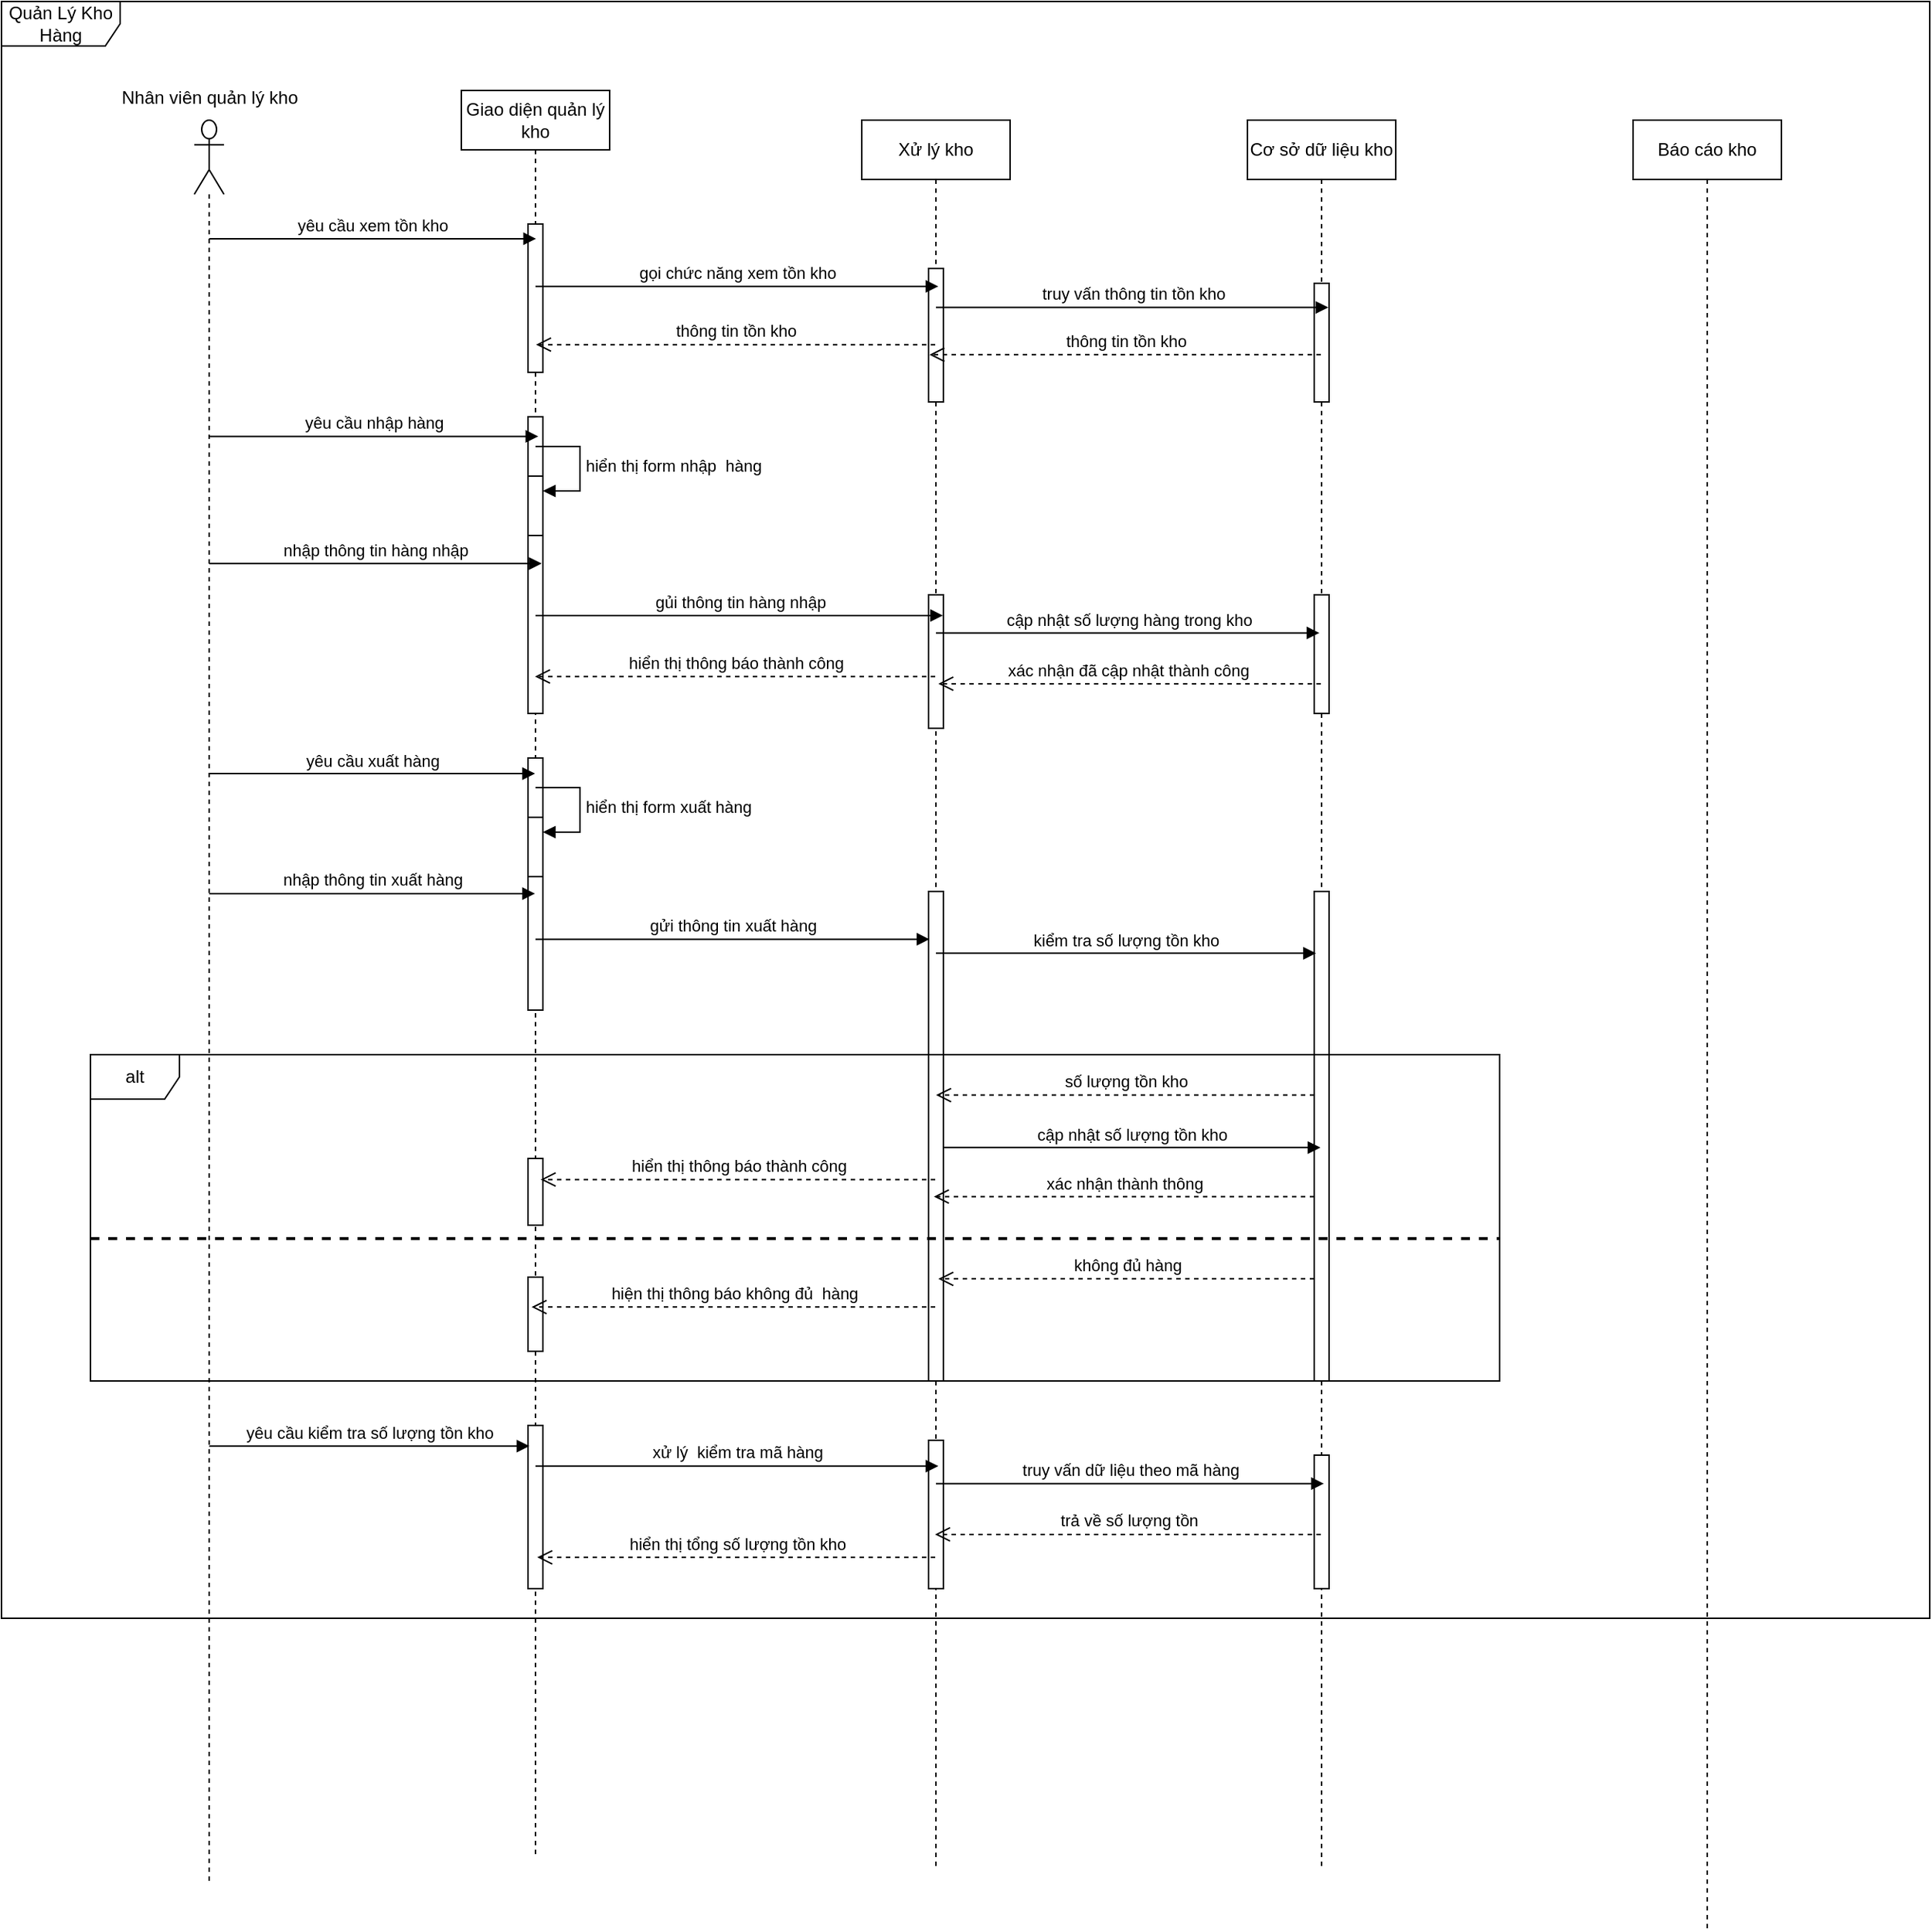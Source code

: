 <mxfile version="26.2.12">
  <diagram name="Page-1" id="6rPeLMdlV4aeilwd51Xu">
    <mxGraphModel dx="1747" dy="1089" grid="1" gridSize="10" guides="1" tooltips="1" connect="1" arrows="1" fold="1" page="1" pageScale="1" pageWidth="1654" pageHeight="2336" math="0" shadow="0">
      <root>
        <mxCell id="0" />
        <mxCell id="1" parent="0" />
        <mxCell id="y-uZDsoa8EHlw7oRhLqw-1" value="Quản Lý Kho Hàng" style="shape=umlFrame;whiteSpace=wrap;html=1;pointerEvents=0;width=80;height=30;" vertex="1" parent="1">
          <mxGeometry x="120" y="50" width="1300" height="1090" as="geometry" />
        </mxCell>
        <mxCell id="y-uZDsoa8EHlw7oRhLqw-3" value="" style="shape=umlLifeline;perimeter=lifelinePerimeter;whiteSpace=wrap;html=1;container=1;dropTarget=0;collapsible=0;recursiveResize=0;outlineConnect=0;portConstraint=eastwest;newEdgeStyle={&quot;curved&quot;:0,&quot;rounded&quot;:0};participant=umlActor;size=50;" vertex="1" parent="1">
          <mxGeometry x="250" y="130" width="20" height="1190" as="geometry" />
        </mxCell>
        <mxCell id="y-uZDsoa8EHlw7oRhLqw-4" value="Giao diện quản lý kho" style="shape=umlLifeline;perimeter=lifelinePerimeter;whiteSpace=wrap;html=1;container=1;dropTarget=0;collapsible=0;recursiveResize=0;outlineConnect=0;portConstraint=eastwest;newEdgeStyle={&quot;curved&quot;:0,&quot;rounded&quot;:0};" vertex="1" parent="1">
          <mxGeometry x="430" y="110" width="100" height="1190" as="geometry" />
        </mxCell>
        <mxCell id="y-uZDsoa8EHlw7oRhLqw-9" value="" style="html=1;points=[[0,0,0,0,5],[0,1,0,0,-5],[1,0,0,0,5],[1,1,0,0,-5]];perimeter=orthogonalPerimeter;outlineConnect=0;targetShapes=umlLifeline;portConstraint=eastwest;newEdgeStyle={&quot;curved&quot;:0,&quot;rounded&quot;:0};" vertex="1" parent="y-uZDsoa8EHlw7oRhLqw-4">
          <mxGeometry x="45" y="90" width="10" height="100" as="geometry" />
        </mxCell>
        <mxCell id="y-uZDsoa8EHlw7oRhLqw-18" value="" style="html=1;points=[[0,0,0,0,5],[0,1,0,0,-5],[1,0,0,0,5],[1,1,0,0,-5]];perimeter=orthogonalPerimeter;outlineConnect=0;targetShapes=umlLifeline;portConstraint=eastwest;newEdgeStyle={&quot;curved&quot;:0,&quot;rounded&quot;:0};" vertex="1" parent="y-uZDsoa8EHlw7oRhLqw-4">
          <mxGeometry x="45" y="220" width="10" height="200" as="geometry" />
        </mxCell>
        <mxCell id="y-uZDsoa8EHlw7oRhLqw-20" value="" style="html=1;points=[[0,0,0,0,5],[0,1,0,0,-5],[1,0,0,0,5],[1,1,0,0,-5]];perimeter=orthogonalPerimeter;outlineConnect=0;targetShapes=umlLifeline;portConstraint=eastwest;newEdgeStyle={&quot;curved&quot;:0,&quot;rounded&quot;:0};" vertex="1" parent="y-uZDsoa8EHlw7oRhLqw-4">
          <mxGeometry x="45" y="260" width="10" height="40" as="geometry" />
        </mxCell>
        <mxCell id="y-uZDsoa8EHlw7oRhLqw-21" value="hiển thị form nhập&amp;nbsp; hàng" style="html=1;align=left;spacingLeft=2;endArrow=block;rounded=0;edgeStyle=orthogonalEdgeStyle;curved=0;rounded=0;" edge="1" target="y-uZDsoa8EHlw7oRhLqw-20" parent="y-uZDsoa8EHlw7oRhLqw-4">
          <mxGeometry relative="1" as="geometry">
            <mxPoint x="50" y="240" as="sourcePoint" />
            <Array as="points">
              <mxPoint x="80" y="270" />
            </Array>
          </mxGeometry>
        </mxCell>
        <mxCell id="y-uZDsoa8EHlw7oRhLqw-30" value="" style="html=1;points=[[0,0,0,0,5],[0,1,0,0,-5],[1,0,0,0,5],[1,1,0,0,-5]];perimeter=orthogonalPerimeter;outlineConnect=0;targetShapes=umlLifeline;portConstraint=eastwest;newEdgeStyle={&quot;curved&quot;:0,&quot;rounded&quot;:0};" vertex="1" parent="y-uZDsoa8EHlw7oRhLqw-4">
          <mxGeometry x="45" y="450" width="10" height="170" as="geometry" />
        </mxCell>
        <mxCell id="y-uZDsoa8EHlw7oRhLqw-32" value="" style="html=1;points=[[0,0,0,0,5],[0,1,0,0,-5],[1,0,0,0,5],[1,1,0,0,-5]];perimeter=orthogonalPerimeter;outlineConnect=0;targetShapes=umlLifeline;portConstraint=eastwest;newEdgeStyle={&quot;curved&quot;:0,&quot;rounded&quot;:0};" vertex="1" parent="y-uZDsoa8EHlw7oRhLqw-4">
          <mxGeometry x="45" y="490" width="10" height="40" as="geometry" />
        </mxCell>
        <mxCell id="y-uZDsoa8EHlw7oRhLqw-33" value="hiển thị form xuất hàng" style="html=1;align=left;spacingLeft=2;endArrow=block;rounded=0;edgeStyle=orthogonalEdgeStyle;curved=0;rounded=0;" edge="1" target="y-uZDsoa8EHlw7oRhLqw-32" parent="y-uZDsoa8EHlw7oRhLqw-4">
          <mxGeometry relative="1" as="geometry">
            <mxPoint x="50" y="470" as="sourcePoint" />
            <Array as="points">
              <mxPoint x="80" y="500" />
            </Array>
          </mxGeometry>
        </mxCell>
        <mxCell id="y-uZDsoa8EHlw7oRhLqw-59" value="" style="html=1;points=[[0,0,0,0,5],[0,1,0,0,-5],[1,0,0,0,5],[1,1,0,0,-5]];perimeter=orthogonalPerimeter;outlineConnect=0;targetShapes=umlLifeline;portConstraint=eastwest;newEdgeStyle={&quot;curved&quot;:0,&quot;rounded&quot;:0};" vertex="1" parent="y-uZDsoa8EHlw7oRhLqw-4">
          <mxGeometry x="45" y="900" width="10" height="110" as="geometry" />
        </mxCell>
        <mxCell id="y-uZDsoa8EHlw7oRhLqw-5" value="Xử lý kho" style="shape=umlLifeline;perimeter=lifelinePerimeter;whiteSpace=wrap;html=1;container=1;dropTarget=0;collapsible=0;recursiveResize=0;outlineConnect=0;portConstraint=eastwest;newEdgeStyle={&quot;curved&quot;:0,&quot;rounded&quot;:0};" vertex="1" parent="1">
          <mxGeometry x="700" y="130" width="100" height="1180" as="geometry" />
        </mxCell>
        <mxCell id="y-uZDsoa8EHlw7oRhLqw-11" value="" style="html=1;points=[[0,0,0,0,5],[0,1,0,0,-5],[1,0,0,0,5],[1,1,0,0,-5]];perimeter=orthogonalPerimeter;outlineConnect=0;targetShapes=umlLifeline;portConstraint=eastwest;newEdgeStyle={&quot;curved&quot;:0,&quot;rounded&quot;:0};" vertex="1" parent="y-uZDsoa8EHlw7oRhLqw-5">
          <mxGeometry x="45" y="100" width="10" height="90" as="geometry" />
        </mxCell>
        <mxCell id="y-uZDsoa8EHlw7oRhLqw-23" value="" style="html=1;points=[[0,0,0,0,5],[0,1,0,0,-5],[1,0,0,0,5],[1,1,0,0,-5]];perimeter=orthogonalPerimeter;outlineConnect=0;targetShapes=umlLifeline;portConstraint=eastwest;newEdgeStyle={&quot;curved&quot;:0,&quot;rounded&quot;:0};" vertex="1" parent="y-uZDsoa8EHlw7oRhLqw-5">
          <mxGeometry x="45" y="320" width="10" height="90" as="geometry" />
        </mxCell>
        <mxCell id="y-uZDsoa8EHlw7oRhLqw-35" value="" style="html=1;points=[[0,0,0,0,5],[0,1,0,0,-5],[1,0,0,0,5],[1,1,0,0,-5]];perimeter=orthogonalPerimeter;outlineConnect=0;targetShapes=umlLifeline;portConstraint=eastwest;newEdgeStyle={&quot;curved&quot;:0,&quot;rounded&quot;:0};" vertex="1" parent="y-uZDsoa8EHlw7oRhLqw-5">
          <mxGeometry x="45" y="520" width="10" height="330" as="geometry" />
        </mxCell>
        <mxCell id="y-uZDsoa8EHlw7oRhLqw-61" value="" style="html=1;points=[[0,0,0,0,5],[0,1,0,0,-5],[1,0,0,0,5],[1,1,0,0,-5]];perimeter=orthogonalPerimeter;outlineConnect=0;targetShapes=umlLifeline;portConstraint=eastwest;newEdgeStyle={&quot;curved&quot;:0,&quot;rounded&quot;:0};" vertex="1" parent="y-uZDsoa8EHlw7oRhLqw-5">
          <mxGeometry x="45" y="890" width="10" height="100" as="geometry" />
        </mxCell>
        <mxCell id="y-uZDsoa8EHlw7oRhLqw-6" value="Cơ sở dữ liệu kho" style="shape=umlLifeline;perimeter=lifelinePerimeter;whiteSpace=wrap;html=1;container=1;dropTarget=0;collapsible=0;recursiveResize=0;outlineConnect=0;portConstraint=eastwest;newEdgeStyle={&quot;curved&quot;:0,&quot;rounded&quot;:0};" vertex="1" parent="1">
          <mxGeometry x="960" y="130" width="100" height="1180" as="geometry" />
        </mxCell>
        <mxCell id="y-uZDsoa8EHlw7oRhLqw-13" value="" style="html=1;points=[[0,0,0,0,5],[0,1,0,0,-5],[1,0,0,0,5],[1,1,0,0,-5]];perimeter=orthogonalPerimeter;outlineConnect=0;targetShapes=umlLifeline;portConstraint=eastwest;newEdgeStyle={&quot;curved&quot;:0,&quot;rounded&quot;:0};" vertex="1" parent="y-uZDsoa8EHlw7oRhLqw-6">
          <mxGeometry x="45" y="110" width="10" height="80" as="geometry" />
        </mxCell>
        <mxCell id="y-uZDsoa8EHlw7oRhLqw-25" value="" style="html=1;points=[[0,0,0,0,5],[0,1,0,0,-5],[1,0,0,0,5],[1,1,0,0,-5]];perimeter=orthogonalPerimeter;outlineConnect=0;targetShapes=umlLifeline;portConstraint=eastwest;newEdgeStyle={&quot;curved&quot;:0,&quot;rounded&quot;:0};" vertex="1" parent="y-uZDsoa8EHlw7oRhLqw-6">
          <mxGeometry x="45" y="320" width="10" height="80" as="geometry" />
        </mxCell>
        <mxCell id="y-uZDsoa8EHlw7oRhLqw-37" value="" style="html=1;points=[[0,0,0,0,5],[0,1,0,0,-5],[1,0,0,0,5],[1,1,0,0,-5]];perimeter=orthogonalPerimeter;outlineConnect=0;targetShapes=umlLifeline;portConstraint=eastwest;newEdgeStyle={&quot;curved&quot;:0,&quot;rounded&quot;:0};" vertex="1" parent="y-uZDsoa8EHlw7oRhLqw-6">
          <mxGeometry x="45" y="520" width="10" height="330" as="geometry" />
        </mxCell>
        <mxCell id="y-uZDsoa8EHlw7oRhLqw-63" value="" style="html=1;points=[[0,0,0,0,5],[0,1,0,0,-5],[1,0,0,0,5],[1,1,0,0,-5]];perimeter=orthogonalPerimeter;outlineConnect=0;targetShapes=umlLifeline;portConstraint=eastwest;newEdgeStyle={&quot;curved&quot;:0,&quot;rounded&quot;:0};" vertex="1" parent="y-uZDsoa8EHlw7oRhLqw-6">
          <mxGeometry x="45" y="900" width="10" height="90" as="geometry" />
        </mxCell>
        <mxCell id="y-uZDsoa8EHlw7oRhLqw-7" value="Báo cáo kho" style="shape=umlLifeline;perimeter=lifelinePerimeter;whiteSpace=wrap;html=1;container=1;dropTarget=0;collapsible=0;recursiveResize=0;outlineConnect=0;portConstraint=eastwest;newEdgeStyle={&quot;curved&quot;:0,&quot;rounded&quot;:0};" vertex="1" parent="1">
          <mxGeometry x="1220" y="130" width="100" height="1220" as="geometry" />
        </mxCell>
        <mxCell id="y-uZDsoa8EHlw7oRhLqw-8" value="Nhân viên quản lý kho" style="text;html=1;align=center;verticalAlign=middle;resizable=0;points=[];autosize=1;strokeColor=none;fillColor=none;" vertex="1" parent="1">
          <mxGeometry x="190" y="100" width="140" height="30" as="geometry" />
        </mxCell>
        <mxCell id="y-uZDsoa8EHlw7oRhLqw-10" value="yêu cầu xem tồn kho" style="html=1;verticalAlign=bottom;endArrow=block;curved=0;rounded=0;entryX=0.504;entryY=0.084;entryDx=0;entryDy=0;entryPerimeter=0;" edge="1" parent="1" source="y-uZDsoa8EHlw7oRhLqw-3" target="y-uZDsoa8EHlw7oRhLqw-4">
          <mxGeometry width="80" relative="1" as="geometry">
            <mxPoint x="530" y="320" as="sourcePoint" />
            <mxPoint x="610" y="320" as="targetPoint" />
          </mxGeometry>
        </mxCell>
        <mxCell id="y-uZDsoa8EHlw7oRhLqw-12" value="gọi chức năng xem tồn kho" style="html=1;verticalAlign=bottom;endArrow=block;curved=0;rounded=0;entryX=0.516;entryY=0.095;entryDx=0;entryDy=0;entryPerimeter=0;" edge="1" parent="1" source="y-uZDsoa8EHlw7oRhLqw-4" target="y-uZDsoa8EHlw7oRhLqw-5">
          <mxGeometry width="80" relative="1" as="geometry">
            <mxPoint x="740" y="350" as="sourcePoint" />
            <mxPoint x="820" y="350" as="targetPoint" />
          </mxGeometry>
        </mxCell>
        <mxCell id="y-uZDsoa8EHlw7oRhLqw-14" value="truy vấn thông tin tồn kho" style="html=1;verticalAlign=bottom;endArrow=block;curved=0;rounded=0;entryX=0.545;entryY=0.107;entryDx=0;entryDy=0;entryPerimeter=0;" edge="1" parent="1" source="y-uZDsoa8EHlw7oRhLqw-5" target="y-uZDsoa8EHlw7oRhLqw-6">
          <mxGeometry width="80" relative="1" as="geometry">
            <mxPoint x="820" y="370" as="sourcePoint" />
            <mxPoint x="900" y="370" as="targetPoint" />
          </mxGeometry>
        </mxCell>
        <mxCell id="y-uZDsoa8EHlw7oRhLqw-16" value="thông tin tồn kho" style="html=1;verticalAlign=bottom;endArrow=open;dashed=1;endSize=8;curved=0;rounded=0;entryX=0.456;entryY=0.134;entryDx=0;entryDy=0;entryPerimeter=0;" edge="1" parent="1" source="y-uZDsoa8EHlw7oRhLqw-6" target="y-uZDsoa8EHlw7oRhLqw-5">
          <mxGeometry relative="1" as="geometry">
            <mxPoint x="820" y="350" as="sourcePoint" />
            <mxPoint x="740" y="350" as="targetPoint" />
          </mxGeometry>
        </mxCell>
        <mxCell id="y-uZDsoa8EHlw7oRhLqw-17" value="thông tin tồn kho" style="html=1;verticalAlign=bottom;endArrow=open;dashed=1;endSize=8;curved=0;rounded=0;entryX=0.504;entryY=0.144;entryDx=0;entryDy=0;entryPerimeter=0;" edge="1" parent="1" source="y-uZDsoa8EHlw7oRhLqw-5" target="y-uZDsoa8EHlw7oRhLqw-4">
          <mxGeometry relative="1" as="geometry">
            <mxPoint x="820" y="350" as="sourcePoint" />
            <mxPoint x="740" y="350" as="targetPoint" />
          </mxGeometry>
        </mxCell>
        <mxCell id="y-uZDsoa8EHlw7oRhLqw-19" value="yêu cầu nhập hàng" style="html=1;verticalAlign=bottom;endArrow=block;curved=0;rounded=0;entryX=0.519;entryY=0.196;entryDx=0;entryDy=0;entryPerimeter=0;" edge="1" parent="1" source="y-uZDsoa8EHlw7oRhLqw-3" target="y-uZDsoa8EHlw7oRhLqw-4">
          <mxGeometry width="80" relative="1" as="geometry">
            <mxPoint x="270" y="440" as="sourcePoint" />
            <mxPoint x="350" y="440" as="targetPoint" />
          </mxGeometry>
        </mxCell>
        <mxCell id="y-uZDsoa8EHlw7oRhLqw-22" value="nhập thông tin hàng nhập" style="html=1;verticalAlign=bottom;endArrow=block;curved=0;rounded=0;entryX=0.542;entryY=0.268;entryDx=0;entryDy=0;entryPerimeter=0;" edge="1" parent="1" source="y-uZDsoa8EHlw7oRhLqw-3" target="y-uZDsoa8EHlw7oRhLqw-4">
          <mxGeometry width="80" relative="1" as="geometry">
            <mxPoint x="340" y="480" as="sourcePoint" />
            <mxPoint x="420" y="480" as="targetPoint" />
          </mxGeometry>
        </mxCell>
        <mxCell id="y-uZDsoa8EHlw7oRhLqw-24" value="gủi thông tin hàng nhập" style="html=1;verticalAlign=bottom;endArrow=block;curved=0;rounded=0;entryX=0.547;entryY=0.283;entryDx=0;entryDy=0;entryPerimeter=0;" edge="1" parent="1" source="y-uZDsoa8EHlw7oRhLqw-4" target="y-uZDsoa8EHlw7oRhLqw-5">
          <mxGeometry width="80" relative="1" as="geometry">
            <mxPoint x="550" y="500" as="sourcePoint" />
            <mxPoint x="630" y="500" as="targetPoint" />
          </mxGeometry>
        </mxCell>
        <mxCell id="y-uZDsoa8EHlw7oRhLqw-26" value="cập nhật số lượng hàng trong kho" style="html=1;verticalAlign=bottom;endArrow=block;curved=0;rounded=0;entryX=0.485;entryY=0.293;entryDx=0;entryDy=0;entryPerimeter=0;" edge="1" parent="1" source="y-uZDsoa8EHlw7oRhLqw-5" target="y-uZDsoa8EHlw7oRhLqw-6">
          <mxGeometry x="0.001" width="80" relative="1" as="geometry">
            <mxPoint x="830" y="520" as="sourcePoint" />
            <mxPoint x="910" y="520" as="targetPoint" />
            <mxPoint as="offset" />
          </mxGeometry>
        </mxCell>
        <mxCell id="y-uZDsoa8EHlw7oRhLqw-27" value="xác nhận đã cập nhật thành công&amp;nbsp;" style="html=1;verticalAlign=bottom;endArrow=open;dashed=1;endSize=8;curved=0;rounded=0;entryX=0.516;entryY=0.322;entryDx=0;entryDy=0;entryPerimeter=0;" edge="1" parent="1" source="y-uZDsoa8EHlw7oRhLqw-6" target="y-uZDsoa8EHlw7oRhLqw-5">
          <mxGeometry relative="1" as="geometry">
            <mxPoint x="690" y="580" as="sourcePoint" />
            <mxPoint x="610" y="580" as="targetPoint" />
          </mxGeometry>
        </mxCell>
        <mxCell id="y-uZDsoa8EHlw7oRhLqw-28" value="hiển thị thông báo thành công" style="html=1;verticalAlign=bottom;endArrow=open;dashed=1;endSize=8;curved=0;rounded=0;entryX=0.497;entryY=0.332;entryDx=0;entryDy=0;entryPerimeter=0;" edge="1" parent="1" source="y-uZDsoa8EHlw7oRhLqw-5" target="y-uZDsoa8EHlw7oRhLqw-4">
          <mxGeometry relative="1" as="geometry">
            <mxPoint x="650" y="570" as="sourcePoint" />
            <mxPoint x="570" y="570" as="targetPoint" />
          </mxGeometry>
        </mxCell>
        <mxCell id="y-uZDsoa8EHlw7oRhLqw-31" value="yêu cầu xuất hàng" style="html=1;verticalAlign=bottom;endArrow=block;curved=0;rounded=0;entryX=0.497;entryY=0.387;entryDx=0;entryDy=0;entryPerimeter=0;" edge="1" parent="1" source="y-uZDsoa8EHlw7oRhLqw-3" target="y-uZDsoa8EHlw7oRhLqw-4">
          <mxGeometry width="80" relative="1" as="geometry">
            <mxPoint x="370" y="650" as="sourcePoint" />
            <mxPoint x="450" y="650" as="targetPoint" />
          </mxGeometry>
        </mxCell>
        <mxCell id="y-uZDsoa8EHlw7oRhLqw-34" value="nhập thông tin xuất hàng" style="html=1;verticalAlign=bottom;endArrow=block;curved=0;rounded=0;entryX=0.497;entryY=0.455;entryDx=0;entryDy=0;entryPerimeter=0;" edge="1" parent="1" source="y-uZDsoa8EHlw7oRhLqw-3" target="y-uZDsoa8EHlw7oRhLqw-4">
          <mxGeometry width="80" relative="1" as="geometry">
            <mxPoint x="300" y="720" as="sourcePoint" />
            <mxPoint x="380" y="720" as="targetPoint" />
          </mxGeometry>
        </mxCell>
        <mxCell id="y-uZDsoa8EHlw7oRhLqw-36" value="gửi thông tin xuất hàng" style="html=1;verticalAlign=bottom;endArrow=block;curved=0;rounded=0;entryX=0.456;entryY=0.468;entryDx=0;entryDy=0;entryPerimeter=0;" edge="1" parent="1" source="y-uZDsoa8EHlw7oRhLqw-4" target="y-uZDsoa8EHlw7oRhLqw-5">
          <mxGeometry width="80" relative="1" as="geometry">
            <mxPoint x="560" y="740" as="sourcePoint" />
            <mxPoint x="640" y="740" as="targetPoint" />
          </mxGeometry>
        </mxCell>
        <mxCell id="y-uZDsoa8EHlw7oRhLqw-38" value="kiểm tra số lượng tồn kho" style="html=1;verticalAlign=bottom;endArrow=block;curved=0;rounded=0;entryX=0.462;entryY=0.476;entryDx=0;entryDy=0;entryPerimeter=0;" edge="1" parent="1" source="y-uZDsoa8EHlw7oRhLqw-5" target="y-uZDsoa8EHlw7oRhLqw-6">
          <mxGeometry width="80" relative="1" as="geometry">
            <mxPoint x="800" y="760" as="sourcePoint" />
            <mxPoint x="880" y="760" as="targetPoint" />
          </mxGeometry>
        </mxCell>
        <mxCell id="y-uZDsoa8EHlw7oRhLqw-42" value="alt" style="shape=umlFrame;whiteSpace=wrap;html=1;pointerEvents=0;" vertex="1" parent="1">
          <mxGeometry x="180" y="760" width="950" height="220" as="geometry" />
        </mxCell>
        <mxCell id="y-uZDsoa8EHlw7oRhLqw-47" value="" style="html=1;points=[[0,0,0,0,5],[0,1,0,0,-5],[1,0,0,0,5],[1,1,0,0,-5]];perimeter=orthogonalPerimeter;outlineConnect=0;targetShapes=umlLifeline;portConstraint=eastwest;newEdgeStyle={&quot;curved&quot;:0,&quot;rounded&quot;:0};" vertex="1" parent="1">
          <mxGeometry x="475" y="830" width="10" height="45" as="geometry" />
        </mxCell>
        <mxCell id="y-uZDsoa8EHlw7oRhLqw-50" value="" style="line;strokeWidth=2;fillColor=none;align=left;verticalAlign=middle;spacingTop=-1;spacingLeft=3;spacingRight=3;rotatable=0;labelPosition=right;points=[];portConstraint=eastwest;strokeColor=inherit;dashed=1;" vertex="1" parent="1">
          <mxGeometry x="180" y="880" width="950" height="8" as="geometry" />
        </mxCell>
        <mxCell id="y-uZDsoa8EHlw7oRhLqw-52" value="hiển thị thông báo thành công" style="html=1;verticalAlign=bottom;endArrow=open;dashed=1;endSize=8;curved=0;rounded=0;entryX=0.535;entryY=0.617;entryDx=0;entryDy=0;entryPerimeter=0;" edge="1" parent="1" source="y-uZDsoa8EHlw7oRhLqw-5" target="y-uZDsoa8EHlw7oRhLqw-4">
          <mxGeometry relative="1" as="geometry">
            <mxPoint x="660" y="830" as="sourcePoint" />
            <mxPoint x="580" y="830" as="targetPoint" />
          </mxGeometry>
        </mxCell>
        <mxCell id="y-uZDsoa8EHlw7oRhLqw-53" value="không đủ hàng" style="html=1;verticalAlign=bottom;endArrow=open;dashed=1;endSize=8;curved=0;rounded=0;entryX=0.516;entryY=0.662;entryDx=0;entryDy=0;entryPerimeter=0;" edge="1" parent="1" source="y-uZDsoa8EHlw7oRhLqw-37" target="y-uZDsoa8EHlw7oRhLqw-5">
          <mxGeometry x="-0.0" relative="1" as="geometry">
            <mxPoint x="870" y="940" as="sourcePoint" />
            <mxPoint x="790" y="940" as="targetPoint" />
            <mxPoint as="offset" />
          </mxGeometry>
        </mxCell>
        <mxCell id="y-uZDsoa8EHlw7oRhLqw-54" value="" style="html=1;points=[[0,0,0,0,5],[0,1,0,0,-5],[1,0,0,0,5],[1,1,0,0,-5]];perimeter=orthogonalPerimeter;outlineConnect=0;targetShapes=umlLifeline;portConstraint=eastwest;newEdgeStyle={&quot;curved&quot;:0,&quot;rounded&quot;:0};" vertex="1" parent="1">
          <mxGeometry x="475" y="910" width="10" height="50" as="geometry" />
        </mxCell>
        <mxCell id="y-uZDsoa8EHlw7oRhLqw-55" value="hiện thị thông báo không đủ&amp;nbsp; hàng" style="html=1;verticalAlign=bottom;endArrow=open;dashed=1;endSize=8;curved=0;rounded=0;entryX=0.24;entryY=0.403;entryDx=0;entryDy=0;entryPerimeter=0;" edge="1" parent="1" source="y-uZDsoa8EHlw7oRhLqw-5" target="y-uZDsoa8EHlw7oRhLqw-54">
          <mxGeometry relative="1" as="geometry">
            <mxPoint x="590" y="930" as="sourcePoint" />
            <mxPoint x="510" y="930" as="targetPoint" />
          </mxGeometry>
        </mxCell>
        <mxCell id="y-uZDsoa8EHlw7oRhLqw-56" value="xác nhận thành thông" style="html=1;verticalAlign=bottom;endArrow=open;dashed=1;endSize=8;curved=0;rounded=0;entryX=0.486;entryY=0.615;entryDx=0;entryDy=0;entryPerimeter=0;" edge="1" parent="1" source="y-uZDsoa8EHlw7oRhLqw-37" target="y-uZDsoa8EHlw7oRhLqw-5">
          <mxGeometry relative="1" as="geometry">
            <mxPoint x="590" y="800" as="sourcePoint" />
            <mxPoint x="334" y="800" as="targetPoint" />
          </mxGeometry>
        </mxCell>
        <mxCell id="y-uZDsoa8EHlw7oRhLqw-57" value="cập nhật số lượng tồn kho" style="html=1;verticalAlign=bottom;endArrow=block;curved=0;rounded=0;entryX=0.492;entryY=0.587;entryDx=0;entryDy=0;entryPerimeter=0;" edge="1" parent="1" source="y-uZDsoa8EHlw7oRhLqw-35" target="y-uZDsoa8EHlw7oRhLqw-6">
          <mxGeometry width="80" relative="1" as="geometry">
            <mxPoint x="620" y="810" as="sourcePoint" />
            <mxPoint x="874" y="810" as="targetPoint" />
          </mxGeometry>
        </mxCell>
        <mxCell id="y-uZDsoa8EHlw7oRhLqw-58" value="số lượng tồn kho" style="html=1;verticalAlign=bottom;endArrow=open;dashed=1;endSize=8;curved=0;rounded=0;entryX=0.501;entryY=0.557;entryDx=0;entryDy=0;entryPerimeter=0;" edge="1" parent="1" source="y-uZDsoa8EHlw7oRhLqw-37" target="y-uZDsoa8EHlw7oRhLqw-5">
          <mxGeometry relative="1" as="geometry">
            <mxPoint x="580" y="810" as="sourcePoint" />
            <mxPoint x="326" y="810" as="targetPoint" />
          </mxGeometry>
        </mxCell>
        <mxCell id="y-uZDsoa8EHlw7oRhLqw-60" value="yêu cầu kiểm tra số lượng tồn kho" style="html=1;verticalAlign=bottom;endArrow=block;curved=0;rounded=0;entryX=0.459;entryY=0.768;entryDx=0;entryDy=0;entryPerimeter=0;" edge="1" parent="1" source="y-uZDsoa8EHlw7oRhLqw-3" target="y-uZDsoa8EHlw7oRhLqw-4">
          <mxGeometry width="80" relative="1" as="geometry">
            <mxPoint x="370" y="1080" as="sourcePoint" />
            <mxPoint x="450" y="1080" as="targetPoint" />
          </mxGeometry>
        </mxCell>
        <mxCell id="y-uZDsoa8EHlw7oRhLqw-62" value="xử lý&amp;nbsp; kiểm tra mã hàng" style="html=1;verticalAlign=bottom;endArrow=block;curved=0;rounded=0;entryX=0.516;entryY=0.769;entryDx=0;entryDy=0;entryPerimeter=0;" edge="1" parent="1" source="y-uZDsoa8EHlw7oRhLqw-4" target="y-uZDsoa8EHlw7oRhLqw-5">
          <mxGeometry width="80" relative="1" as="geometry">
            <mxPoint x="580" y="1100" as="sourcePoint" />
            <mxPoint x="660" y="1100" as="targetPoint" />
          </mxGeometry>
        </mxCell>
        <mxCell id="y-uZDsoa8EHlw7oRhLqw-64" value="truy vấn dữ liệu theo mã hàng" style="html=1;verticalAlign=bottom;endArrow=block;curved=0;rounded=0;entryX=0.515;entryY=0.779;entryDx=0;entryDy=0;entryPerimeter=0;" edge="1" parent="1" source="y-uZDsoa8EHlw7oRhLqw-5" target="y-uZDsoa8EHlw7oRhLqw-6">
          <mxGeometry width="80" relative="1" as="geometry">
            <mxPoint x="860" y="1130" as="sourcePoint" />
            <mxPoint x="940" y="1130" as="targetPoint" />
          </mxGeometry>
        </mxCell>
        <mxCell id="y-uZDsoa8EHlw7oRhLqw-65" value="trả về số lượng tồn" style="html=1;verticalAlign=bottom;endArrow=open;dashed=1;endSize=8;curved=0;rounded=0;entryX=0.494;entryY=0.808;entryDx=0;entryDy=0;entryPerimeter=0;" edge="1" parent="1" source="y-uZDsoa8EHlw7oRhLqw-6" target="y-uZDsoa8EHlw7oRhLqw-5">
          <mxGeometry relative="1" as="geometry">
            <mxPoint x="880" y="1180" as="sourcePoint" />
            <mxPoint x="800" y="1180" as="targetPoint" />
          </mxGeometry>
        </mxCell>
        <mxCell id="y-uZDsoa8EHlw7oRhLqw-66" value="hiển thị tổng số lượng tồn kho" style="html=1;verticalAlign=bottom;endArrow=open;dashed=1;endSize=8;curved=0;rounded=0;entryX=0.512;entryY=0.831;entryDx=0;entryDy=0;entryPerimeter=0;" edge="1" parent="1" source="y-uZDsoa8EHlw7oRhLqw-5" target="y-uZDsoa8EHlw7oRhLqw-4">
          <mxGeometry relative="1" as="geometry">
            <mxPoint x="640" y="1130" as="sourcePoint" />
            <mxPoint x="560" y="1130" as="targetPoint" />
          </mxGeometry>
        </mxCell>
      </root>
    </mxGraphModel>
  </diagram>
</mxfile>
